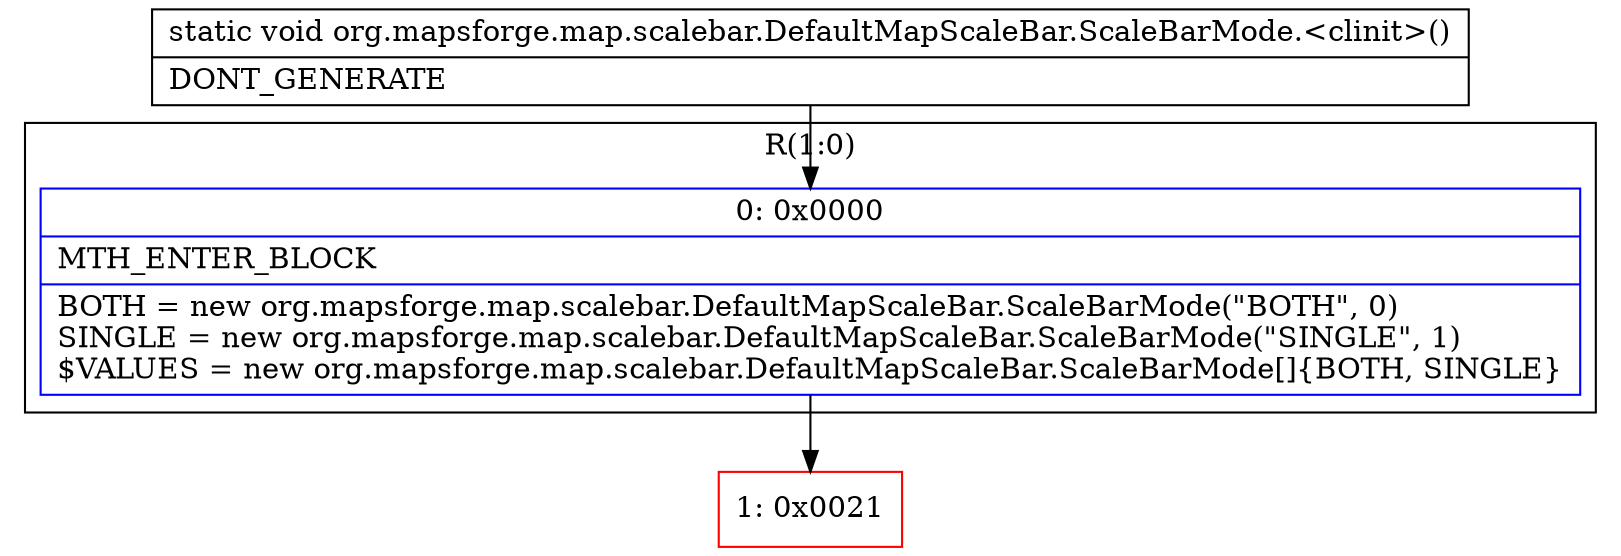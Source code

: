 digraph "CFG fororg.mapsforge.map.scalebar.DefaultMapScaleBar.ScaleBarMode.\<clinit\>()V" {
subgraph cluster_Region_267328996 {
label = "R(1:0)";
node [shape=record,color=blue];
Node_0 [shape=record,label="{0\:\ 0x0000|MTH_ENTER_BLOCK\l|BOTH = new org.mapsforge.map.scalebar.DefaultMapScaleBar.ScaleBarMode(\"BOTH\", 0)\lSINGLE = new org.mapsforge.map.scalebar.DefaultMapScaleBar.ScaleBarMode(\"SINGLE\", 1)\l$VALUES = new org.mapsforge.map.scalebar.DefaultMapScaleBar.ScaleBarMode[]\{BOTH, SINGLE\}\l}"];
}
Node_1 [shape=record,color=red,label="{1\:\ 0x0021}"];
MethodNode[shape=record,label="{static void org.mapsforge.map.scalebar.DefaultMapScaleBar.ScaleBarMode.\<clinit\>()  | DONT_GENERATE\l}"];
MethodNode -> Node_0;
Node_0 -> Node_1;
}

